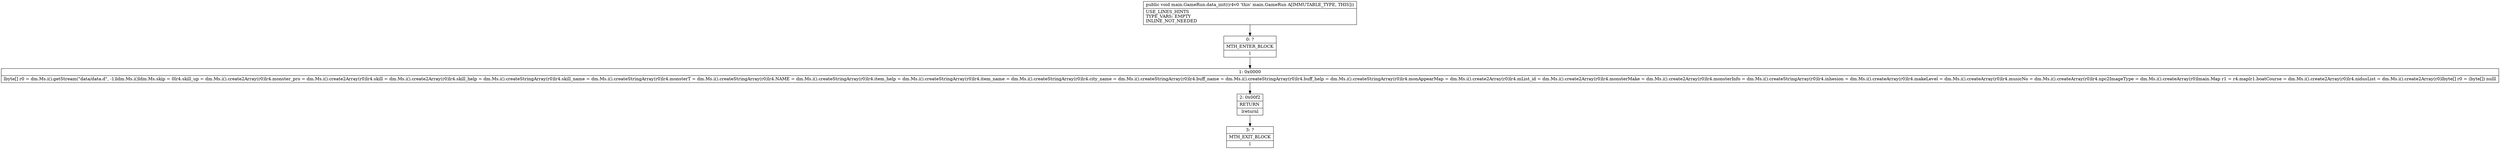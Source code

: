 digraph "CFG formain.GameRun.data_init()V" {
Node_0 [shape=record,label="{0\:\ ?|MTH_ENTER_BLOCK\l|l}"];
Node_1 [shape=record,label="{1\:\ 0x0000|lbyte[] r0 = dm.Ms.i().getStream(\"data\/data.d\", \-1)ldm.Ms.i()ldm.Ms.skip = 0lr4.skill_up = dm.Ms.i().create2Array(r0)lr4.monster_pro = dm.Ms.i().create2Array(r0)lr4.skill = dm.Ms.i().create2Array(r0)lr4.skill_help = dm.Ms.i().createStringArray(r0)lr4.skill_name = dm.Ms.i().createStringArray(r0)lr4.monsterT = dm.Ms.i().createStringArray(r0)lr4.NAME = dm.Ms.i().createStringArray(r0)lr4.item_help = dm.Ms.i().createStringArray(r0)lr4.item_name = dm.Ms.i().createStringArray(r0)lr4.city_name = dm.Ms.i().createStringArray(r0)lr4.buff_name = dm.Ms.i().createStringArray(r0)lr4.buff_help = dm.Ms.i().createStringArray(r0)lr4.monAppearMap = dm.Ms.i().create2Array(r0)lr4.mList_id = dm.Ms.i().create2Array(r0)lr4.monsterMake = dm.Ms.i().create2Array(r0)lr4.monsterInfo = dm.Ms.i().createStringArray(r0)lr4.inhesion = dm.Ms.i().createArray(r0)lr4.makeLevel = dm.Ms.i().createArray(r0)lr4.musicNo = dm.Ms.i().createArray(r0)lr4.npc2ImageType = dm.Ms.i().createArray(r0)lmain.Map r1 = r4.maplr1.boatCourse = dm.Ms.i().create2Array(r0)lr4.nidusList = dm.Ms.i().create2Array(r0)lbyte[] r0 = (byte[]) nulll}"];
Node_2 [shape=record,label="{2\:\ 0x00f2|RETURN\l|lreturnl}"];
Node_3 [shape=record,label="{3\:\ ?|MTH_EXIT_BLOCK\l|l}"];
MethodNode[shape=record,label="{public void main.GameRun.data_init((r4v0 'this' main.GameRun A[IMMUTABLE_TYPE, THIS]))  | USE_LINES_HINTS\lTYPE_VARS: EMPTY\lINLINE_NOT_NEEDED\l}"];
MethodNode -> Node_0;
Node_0 -> Node_1;
Node_1 -> Node_2;
Node_2 -> Node_3;
}

